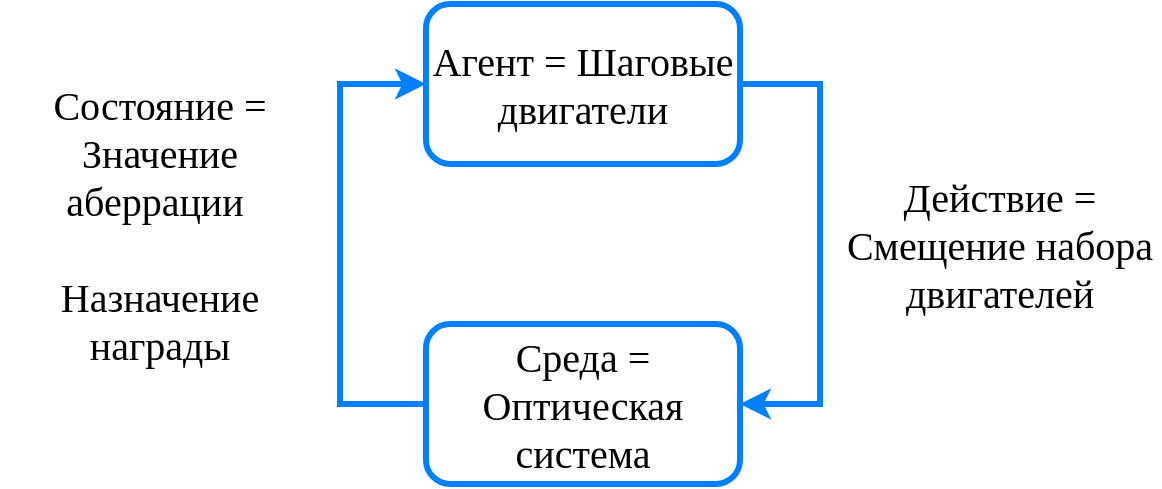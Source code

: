 <mxfile version="12.5.1" type="github">
  <diagram id="SjifkEPjJ_yNczF8SN-W" name="Page-1">
    <mxGraphModel dx="932" dy="648" grid="1" gridSize="10" guides="1" tooltips="1" connect="1" arrows="1" fold="1" page="1" pageScale="1" pageWidth="827" pageHeight="1169" math="0" shadow="0">
      <root>
        <mxCell id="0"/>
        <mxCell id="1" parent="0"/>
        <mxCell id="ad0Wn7WB4IEIS1zrlACl-8" value="" style="edgeStyle=orthogonalEdgeStyle;rounded=0;orthogonalLoop=1;jettySize=auto;html=1;entryX=1;entryY=0.5;entryDx=0;entryDy=0;strokeWidth=3;strokeColor=#007FFF;" parent="1" source="ad0Wn7WB4IEIS1zrlACl-1" target="ad0Wn7WB4IEIS1zrlACl-2" edge="1">
          <mxGeometry relative="1" as="geometry">
            <mxPoint x="580" y="310" as="targetPoint"/>
            <Array as="points">
              <mxPoint x="550" y="170"/>
              <mxPoint x="550" y="330"/>
            </Array>
          </mxGeometry>
        </mxCell>
        <mxCell id="ad0Wn7WB4IEIS1zrlACl-1" value="&lt;span style=&quot;font-family: &amp;#34;times new roman&amp;#34;&quot;&gt;&lt;font style=&quot;font-size: 20px&quot;&gt;Агент = Шаговые двигатели&lt;/font&gt;&lt;/span&gt;" style="rounded=1;whiteSpace=wrap;html=1;strokeWidth=3;strokeColor=#007FFF;" parent="1" vertex="1">
          <mxGeometry x="353" y="130" width="157" height="80" as="geometry"/>
        </mxCell>
        <mxCell id="ad0Wn7WB4IEIS1zrlACl-13" value="" style="edgeStyle=orthogonalEdgeStyle;rounded=0;orthogonalLoop=1;jettySize=auto;html=1;strokeColor=#007FFF;strokeWidth=3;entryX=0;entryY=0.5;entryDx=0;entryDy=0;" parent="1" source="ad0Wn7WB4IEIS1zrlACl-2" target="ad0Wn7WB4IEIS1zrlACl-1" edge="1">
          <mxGeometry relative="1" as="geometry">
            <mxPoint x="280" y="190" as="targetPoint"/>
            <Array as="points">
              <mxPoint x="310" y="330"/>
              <mxPoint x="310" y="170"/>
            </Array>
          </mxGeometry>
        </mxCell>
        <mxCell id="ad0Wn7WB4IEIS1zrlACl-2" value="&lt;font face=&quot;Times New Roman&quot; style=&quot;font-size: 20px&quot;&gt;Среда = Оптическая система&lt;/font&gt;" style="rounded=1;whiteSpace=wrap;html=1;strokeColor=#007FFF;strokeWidth=3;" parent="1" vertex="1">
          <mxGeometry x="353" y="290" width="157" height="80" as="geometry"/>
        </mxCell>
        <mxCell id="ad0Wn7WB4IEIS1zrlACl-14" value="&lt;font face=&quot;Times New Roman&quot; style=&quot;font-size: 20px&quot;&gt;Действие = Смещение набора двигателей&lt;/font&gt;" style="text;html=1;strokeColor=none;fillColor=none;align=center;verticalAlign=middle;whiteSpace=wrap;rounded=0;" parent="1" vertex="1">
          <mxGeometry x="560" y="220" width="160" height="60" as="geometry"/>
        </mxCell>
        <mxCell id="ad0Wn7WB4IEIS1zrlACl-15" value="&lt;font style=&quot;font-size: 20px&quot; face=&quot;Times New Roman&quot;&gt;Состояние = Значение аберрации&amp;nbsp;&lt;br&gt;&lt;br&gt;Назначение награды&lt;br&gt;&lt;/font&gt;" style="text;html=1;strokeColor=none;fillColor=none;align=center;verticalAlign=middle;whiteSpace=wrap;rounded=0;" parent="1" vertex="1">
          <mxGeometry x="140" y="200" width="160" height="80" as="geometry"/>
        </mxCell>
      </root>
    </mxGraphModel>
  </diagram>
</mxfile>
